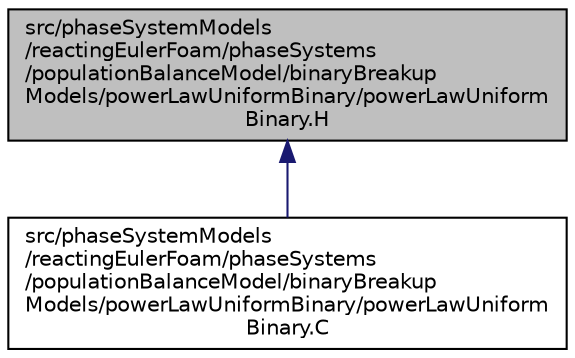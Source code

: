 digraph "src/phaseSystemModels/reactingEulerFoam/phaseSystems/populationBalanceModel/binaryBreakupModels/powerLawUniformBinary/powerLawUniformBinary.H"
{
  bgcolor="transparent";
  edge [fontname="Helvetica",fontsize="10",labelfontname="Helvetica",labelfontsize="10"];
  node [fontname="Helvetica",fontsize="10",shape=record];
  Node1 [label="src/phaseSystemModels\l/reactingEulerFoam/phaseSystems\l/populationBalanceModel/binaryBreakup\lModels/powerLawUniformBinary/powerLawUniform\lBinary.H",height=0.2,width=0.4,color="black", fillcolor="grey75", style="filled" fontcolor="black"];
  Node1 -> Node2 [dir="back",color="midnightblue",fontsize="10",style="solid",fontname="Helvetica"];
  Node2 [label="src/phaseSystemModels\l/reactingEulerFoam/phaseSystems\l/populationBalanceModel/binaryBreakup\lModels/powerLawUniformBinary/powerLawUniform\lBinary.C",height=0.2,width=0.4,color="black",URL="$powerLawUniformBinary_8C.html"];
}
